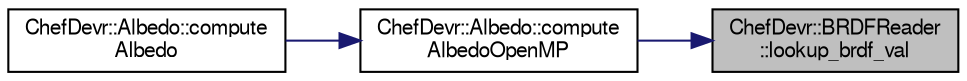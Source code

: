 digraph "ChefDevr::BRDFReader::lookup_brdf_val"
{
 // LATEX_PDF_SIZE
  edge [fontname="FreeSans",fontsize="10",labelfontname="FreeSans",labelfontsize="10"];
  node [fontname="FreeSans",fontsize="10",shape=record];
  rankdir="RL";
  Node14 [label="ChefDevr::BRDFReader\l::lookup_brdf_val",height=0.2,width=0.4,color="black", fillcolor="grey75", style="filled", fontcolor="black",tooltip="Extracts a color in a BRDF from a pair of incoming and outgoing angles."];
  Node14 -> Node15 [dir="back",color="midnightblue",fontsize="10",style="solid",fontname="FreeSans"];
  Node15 [label="ChefDevr::Albedo::compute\lAlbedoOpenMP",height=0.2,width=0.4,color="black", fillcolor="white", style="filled",URL="$class_chef_devr_1_1_albedo.html#a66531044b3cb64f15c2fb3597ae31668",tooltip="Computes the albedo of a BRDF in parallel with OpenMP."];
  Node15 -> Node16 [dir="back",color="midnightblue",fontsize="10",style="solid",fontname="FreeSans"];
  Node16 [label="ChefDevr::Albedo::compute\lAlbedo",height=0.2,width=0.4,color="black", fillcolor="white", style="filled",URL="$class_chef_devr_1_1_albedo.html#acbd6130df193787003bd6528406761fc",tooltip="Computes the albedo of a BRDF."];
}

